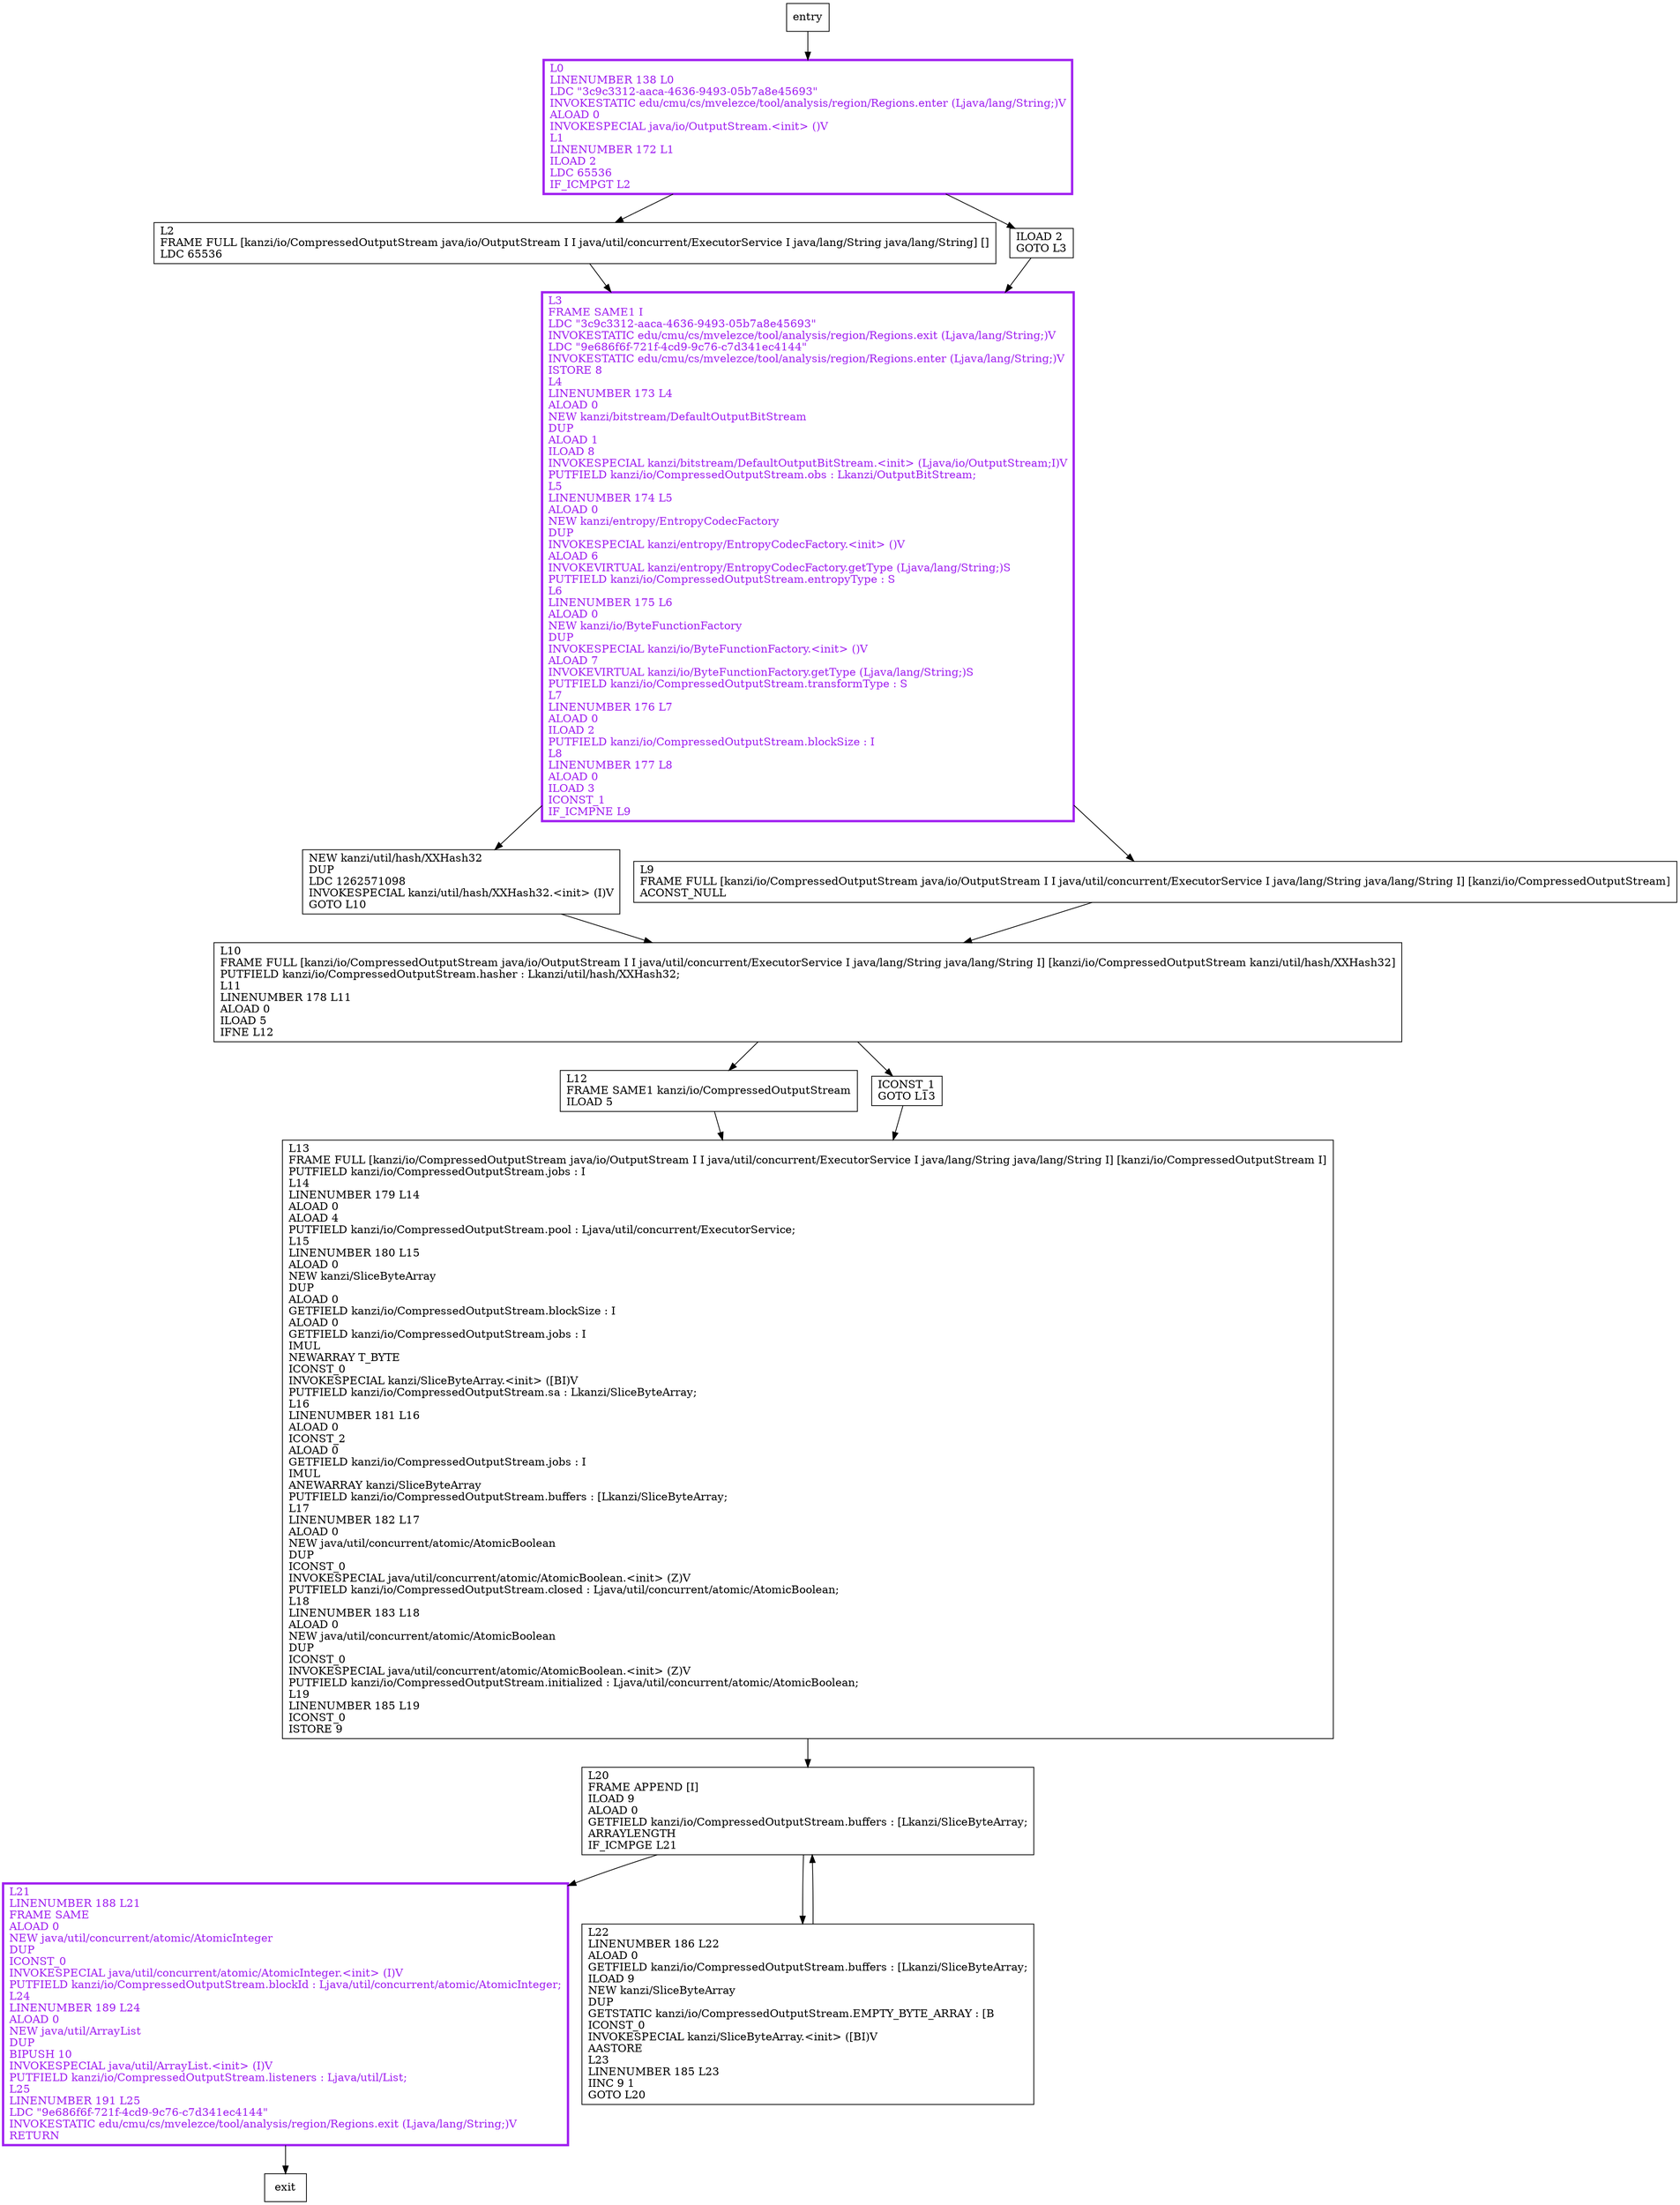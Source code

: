 digraph <init> {
node [shape=record];
810584786 [label="L20\lFRAME APPEND [I]\lILOAD 9\lALOAD 0\lGETFIELD kanzi/io/CompressedOutputStream.buffers : [Lkanzi/SliceByteArray;\lARRAYLENGTH\lIF_ICMPGE L21\l"];
1241627489 [label="L12\lFRAME SAME1 kanzi/io/CompressedOutputStream\lILOAD 5\l"];
1000527270 [label="ICONST_1\lGOTO L13\l"];
1591362516 [label="L13\lFRAME FULL [kanzi/io/CompressedOutputStream java/io/OutputStream I I java/util/concurrent/ExecutorService I java/lang/String java/lang/String I] [kanzi/io/CompressedOutputStream I]\lPUTFIELD kanzi/io/CompressedOutputStream.jobs : I\lL14\lLINENUMBER 179 L14\lALOAD 0\lALOAD 4\lPUTFIELD kanzi/io/CompressedOutputStream.pool : Ljava/util/concurrent/ExecutorService;\lL15\lLINENUMBER 180 L15\lALOAD 0\lNEW kanzi/SliceByteArray\lDUP\lALOAD 0\lGETFIELD kanzi/io/CompressedOutputStream.blockSize : I\lALOAD 0\lGETFIELD kanzi/io/CompressedOutputStream.jobs : I\lIMUL\lNEWARRAY T_BYTE\lICONST_0\lINVOKESPECIAL kanzi/SliceByteArray.\<init\> ([BI)V\lPUTFIELD kanzi/io/CompressedOutputStream.sa : Lkanzi/SliceByteArray;\lL16\lLINENUMBER 181 L16\lALOAD 0\lICONST_2\lALOAD 0\lGETFIELD kanzi/io/CompressedOutputStream.jobs : I\lIMUL\lANEWARRAY kanzi/SliceByteArray\lPUTFIELD kanzi/io/CompressedOutputStream.buffers : [Lkanzi/SliceByteArray;\lL17\lLINENUMBER 182 L17\lALOAD 0\lNEW java/util/concurrent/atomic/AtomicBoolean\lDUP\lICONST_0\lINVOKESPECIAL java/util/concurrent/atomic/AtomicBoolean.\<init\> (Z)V\lPUTFIELD kanzi/io/CompressedOutputStream.closed : Ljava/util/concurrent/atomic/AtomicBoolean;\lL18\lLINENUMBER 183 L18\lALOAD 0\lNEW java/util/concurrent/atomic/AtomicBoolean\lDUP\lICONST_0\lINVOKESPECIAL java/util/concurrent/atomic/AtomicBoolean.\<init\> (Z)V\lPUTFIELD kanzi/io/CompressedOutputStream.initialized : Ljava/util/concurrent/atomic/AtomicBoolean;\lL19\lLINENUMBER 185 L19\lICONST_0\lISTORE 9\l"];
1991265870 [label="L3\lFRAME SAME1 I\lLDC \"3c9c3312-aaca-4636-9493-05b7a8e45693\"\lINVOKESTATIC edu/cmu/cs/mvelezce/tool/analysis/region/Regions.exit (Ljava/lang/String;)V\lLDC \"9e686f6f-721f-4cd9-9c76-c7d341ec4144\"\lINVOKESTATIC edu/cmu/cs/mvelezce/tool/analysis/region/Regions.enter (Ljava/lang/String;)V\lISTORE 8\lL4\lLINENUMBER 173 L4\lALOAD 0\lNEW kanzi/bitstream/DefaultOutputBitStream\lDUP\lALOAD 1\lILOAD 8\lINVOKESPECIAL kanzi/bitstream/DefaultOutputBitStream.\<init\> (Ljava/io/OutputStream;I)V\lPUTFIELD kanzi/io/CompressedOutputStream.obs : Lkanzi/OutputBitStream;\lL5\lLINENUMBER 174 L5\lALOAD 0\lNEW kanzi/entropy/EntropyCodecFactory\lDUP\lINVOKESPECIAL kanzi/entropy/EntropyCodecFactory.\<init\> ()V\lALOAD 6\lINVOKEVIRTUAL kanzi/entropy/EntropyCodecFactory.getType (Ljava/lang/String;)S\lPUTFIELD kanzi/io/CompressedOutputStream.entropyType : S\lL6\lLINENUMBER 175 L6\lALOAD 0\lNEW kanzi/io/ByteFunctionFactory\lDUP\lINVOKESPECIAL kanzi/io/ByteFunctionFactory.\<init\> ()V\lALOAD 7\lINVOKEVIRTUAL kanzi/io/ByteFunctionFactory.getType (Ljava/lang/String;)S\lPUTFIELD kanzi/io/CompressedOutputStream.transformType : S\lL7\lLINENUMBER 176 L7\lALOAD 0\lILOAD 2\lPUTFIELD kanzi/io/CompressedOutputStream.blockSize : I\lL8\lLINENUMBER 177 L8\lALOAD 0\lILOAD 3\lICONST_1\lIF_ICMPNE L9\l"];
201182234 [label="NEW kanzi/util/hash/XXHash32\lDUP\lLDC 1262571098\lINVOKESPECIAL kanzi/util/hash/XXHash32.\<init\> (I)V\lGOTO L10\l"];
1525617056 [label="L21\lLINENUMBER 188 L21\lFRAME SAME\lALOAD 0\lNEW java/util/concurrent/atomic/AtomicInteger\lDUP\lICONST_0\lINVOKESPECIAL java/util/concurrent/atomic/AtomicInteger.\<init\> (I)V\lPUTFIELD kanzi/io/CompressedOutputStream.blockId : Ljava/util/concurrent/atomic/AtomicInteger;\lL24\lLINENUMBER 189 L24\lALOAD 0\lNEW java/util/ArrayList\lDUP\lBIPUSH 10\lINVOKESPECIAL java/util/ArrayList.\<init\> (I)V\lPUTFIELD kanzi/io/CompressedOutputStream.listeners : Ljava/util/List;\lL25\lLINENUMBER 191 L25\lLDC \"9e686f6f-721f-4cd9-9c76-c7d341ec4144\"\lINVOKESTATIC edu/cmu/cs/mvelezce/tool/analysis/region/Regions.exit (Ljava/lang/String;)V\lRETURN\l"];
1656161486 [label="L0\lLINENUMBER 138 L0\lLDC \"3c9c3312-aaca-4636-9493-05b7a8e45693\"\lINVOKESTATIC edu/cmu/cs/mvelezce/tool/analysis/region/Regions.enter (Ljava/lang/String;)V\lALOAD 0\lINVOKESPECIAL java/io/OutputStream.\<init\> ()V\lL1\lLINENUMBER 172 L1\lILOAD 2\lLDC 65536\lIF_ICMPGT L2\l"];
1406049786 [label="L2\lFRAME FULL [kanzi/io/CompressedOutputStream java/io/OutputStream I I java/util/concurrent/ExecutorService I java/lang/String java/lang/String] []\lLDC 65536\l"];
746304802 [label="L9\lFRAME FULL [kanzi/io/CompressedOutputStream java/io/OutputStream I I java/util/concurrent/ExecutorService I java/lang/String java/lang/String I] [kanzi/io/CompressedOutputStream]\lACONST_NULL\l"];
1052201159 [label="L10\lFRAME FULL [kanzi/io/CompressedOutputStream java/io/OutputStream I I java/util/concurrent/ExecutorService I java/lang/String java/lang/String I] [kanzi/io/CompressedOutputStream kanzi/util/hash/XXHash32]\lPUTFIELD kanzi/io/CompressedOutputStream.hasher : Lkanzi/util/hash/XXHash32;\lL11\lLINENUMBER 178 L11\lALOAD 0\lILOAD 5\lIFNE L12\l"];
2129224384 [label="ILOAD 2\lGOTO L3\l"];
502428463 [label="L22\lLINENUMBER 186 L22\lALOAD 0\lGETFIELD kanzi/io/CompressedOutputStream.buffers : [Lkanzi/SliceByteArray;\lILOAD 9\lNEW kanzi/SliceByteArray\lDUP\lGETSTATIC kanzi/io/CompressedOutputStream.EMPTY_BYTE_ARRAY : [B\lICONST_0\lINVOKESPECIAL kanzi/SliceByteArray.\<init\> ([BI)V\lAASTORE\lL23\lLINENUMBER 185 L23\lIINC 9 1\lGOTO L20\l"];
entry;
exit;
810584786 -> 1525617056;
810584786 -> 502428463;
1241627489 -> 1591362516;
1000527270 -> 1591362516;
1591362516 -> 810584786;
1991265870 -> 746304802;
1991265870 -> 201182234;
201182234 -> 1052201159;
1525617056 -> exit;
entry -> 1656161486;
1656161486 -> 1406049786;
1656161486 -> 2129224384;
1406049786 -> 1991265870;
746304802 -> 1052201159;
1052201159 -> 1241627489;
1052201159 -> 1000527270;
2129224384 -> 1991265870;
502428463 -> 810584786;
1991265870[fontcolor="purple", penwidth=3, color="purple"];
1656161486[fontcolor="purple", penwidth=3, color="purple"];
1525617056[fontcolor="purple", penwidth=3, color="purple"];
}

